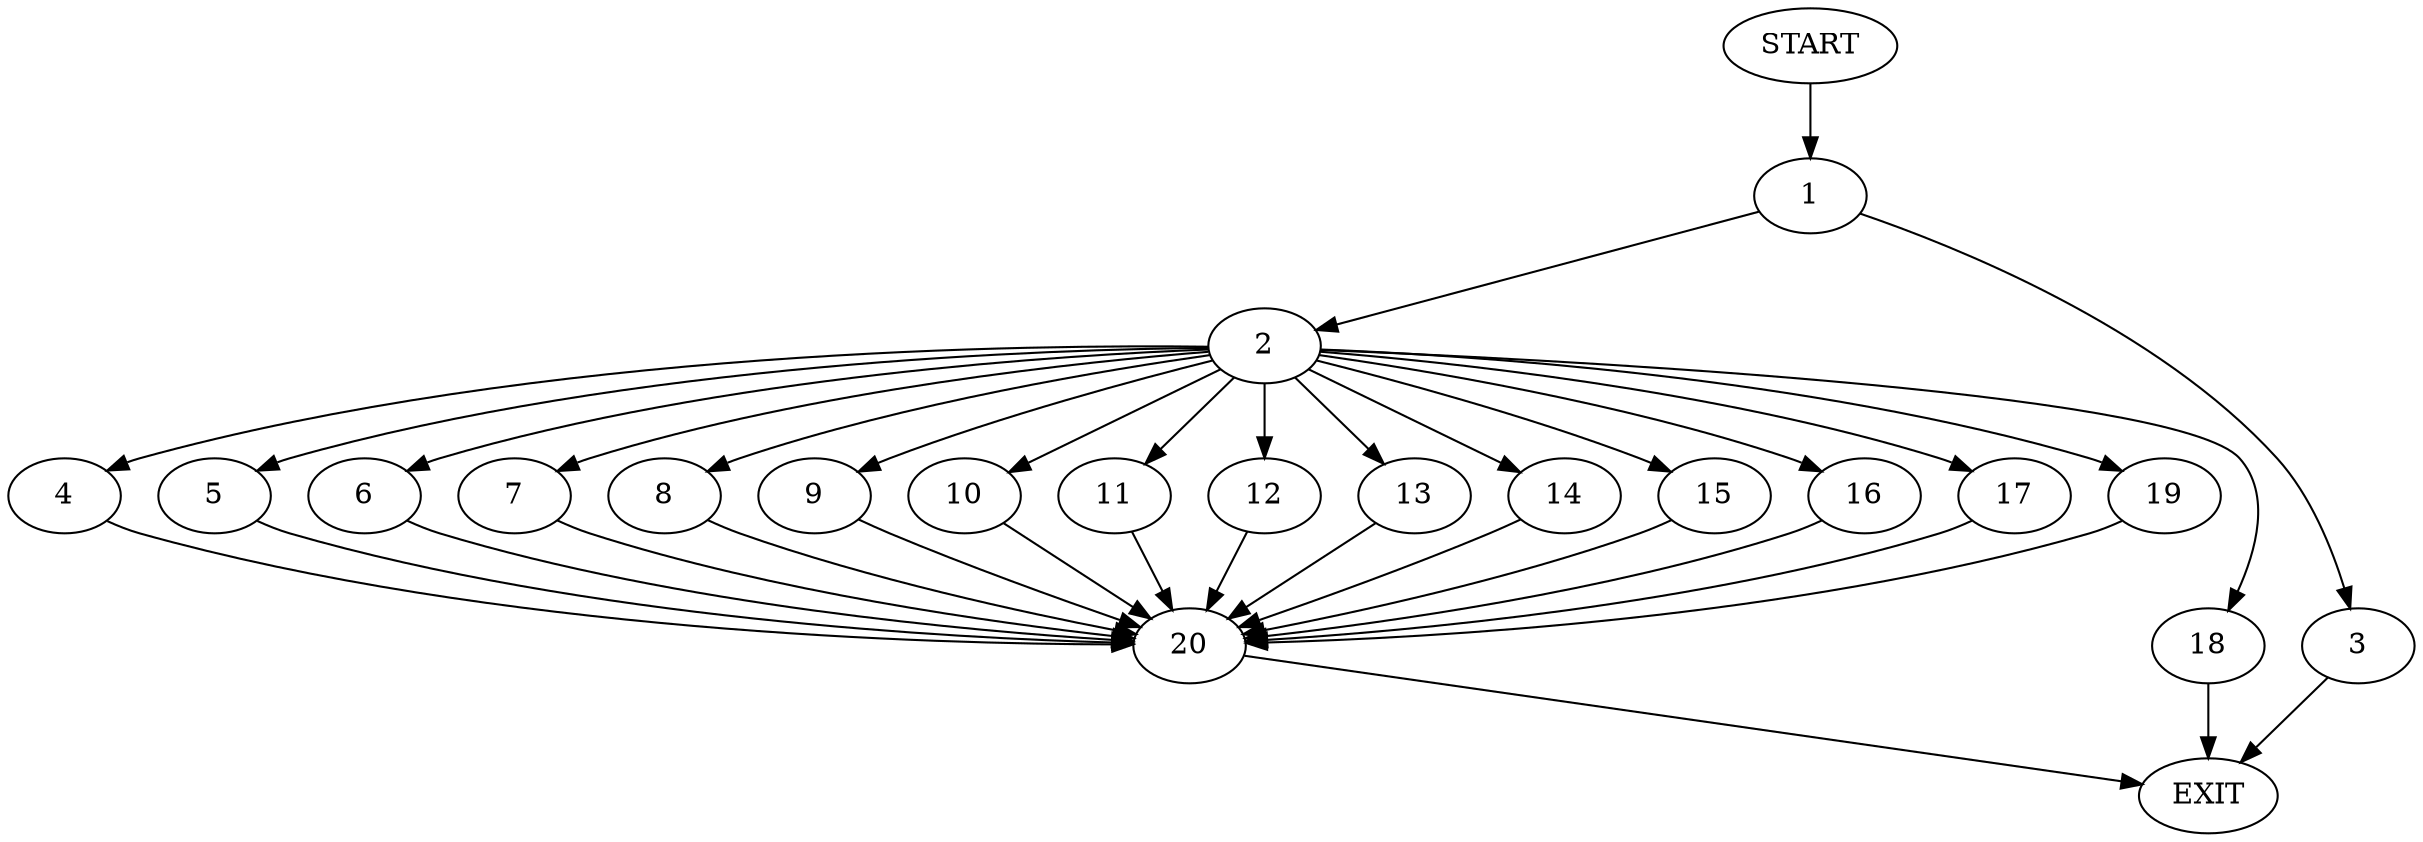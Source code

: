 digraph {
0 [label="START"]
21 [label="EXIT"]
0 -> 1
1 -> 2
1 -> 3
2 -> 4
2 -> 5
2 -> 6
2 -> 7
2 -> 8
2 -> 9
2 -> 10
2 -> 11
2 -> 12
2 -> 13
2 -> 14
2 -> 15
2 -> 16
2 -> 17
2 -> 18
2 -> 19
3 -> 21
15 -> 20
8 -> 20
5 -> 20
18 -> 21
11 -> 20
4 -> 20
16 -> 20
10 -> 20
6 -> 20
19 -> 20
17 -> 20
7 -> 20
14 -> 20
13 -> 20
12 -> 20
9 -> 20
20 -> 21
}
